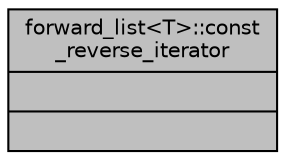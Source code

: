 digraph "forward_list&lt;T&gt;::const_reverse_iterator"
{
 // INTERACTIVE_SVG=YES
  bgcolor="transparent";
  edge [fontname="Helvetica",fontsize="10",labelfontname="Helvetica",labelfontsize="10"];
  node [fontname="Helvetica",fontsize="10",shape=record];
  Node1 [label="{forward_list\<T\>::const\l_reverse_iterator\n||}",height=0.2,width=0.4,color="black", fillcolor="grey75", style="filled", fontcolor="black"];
}

